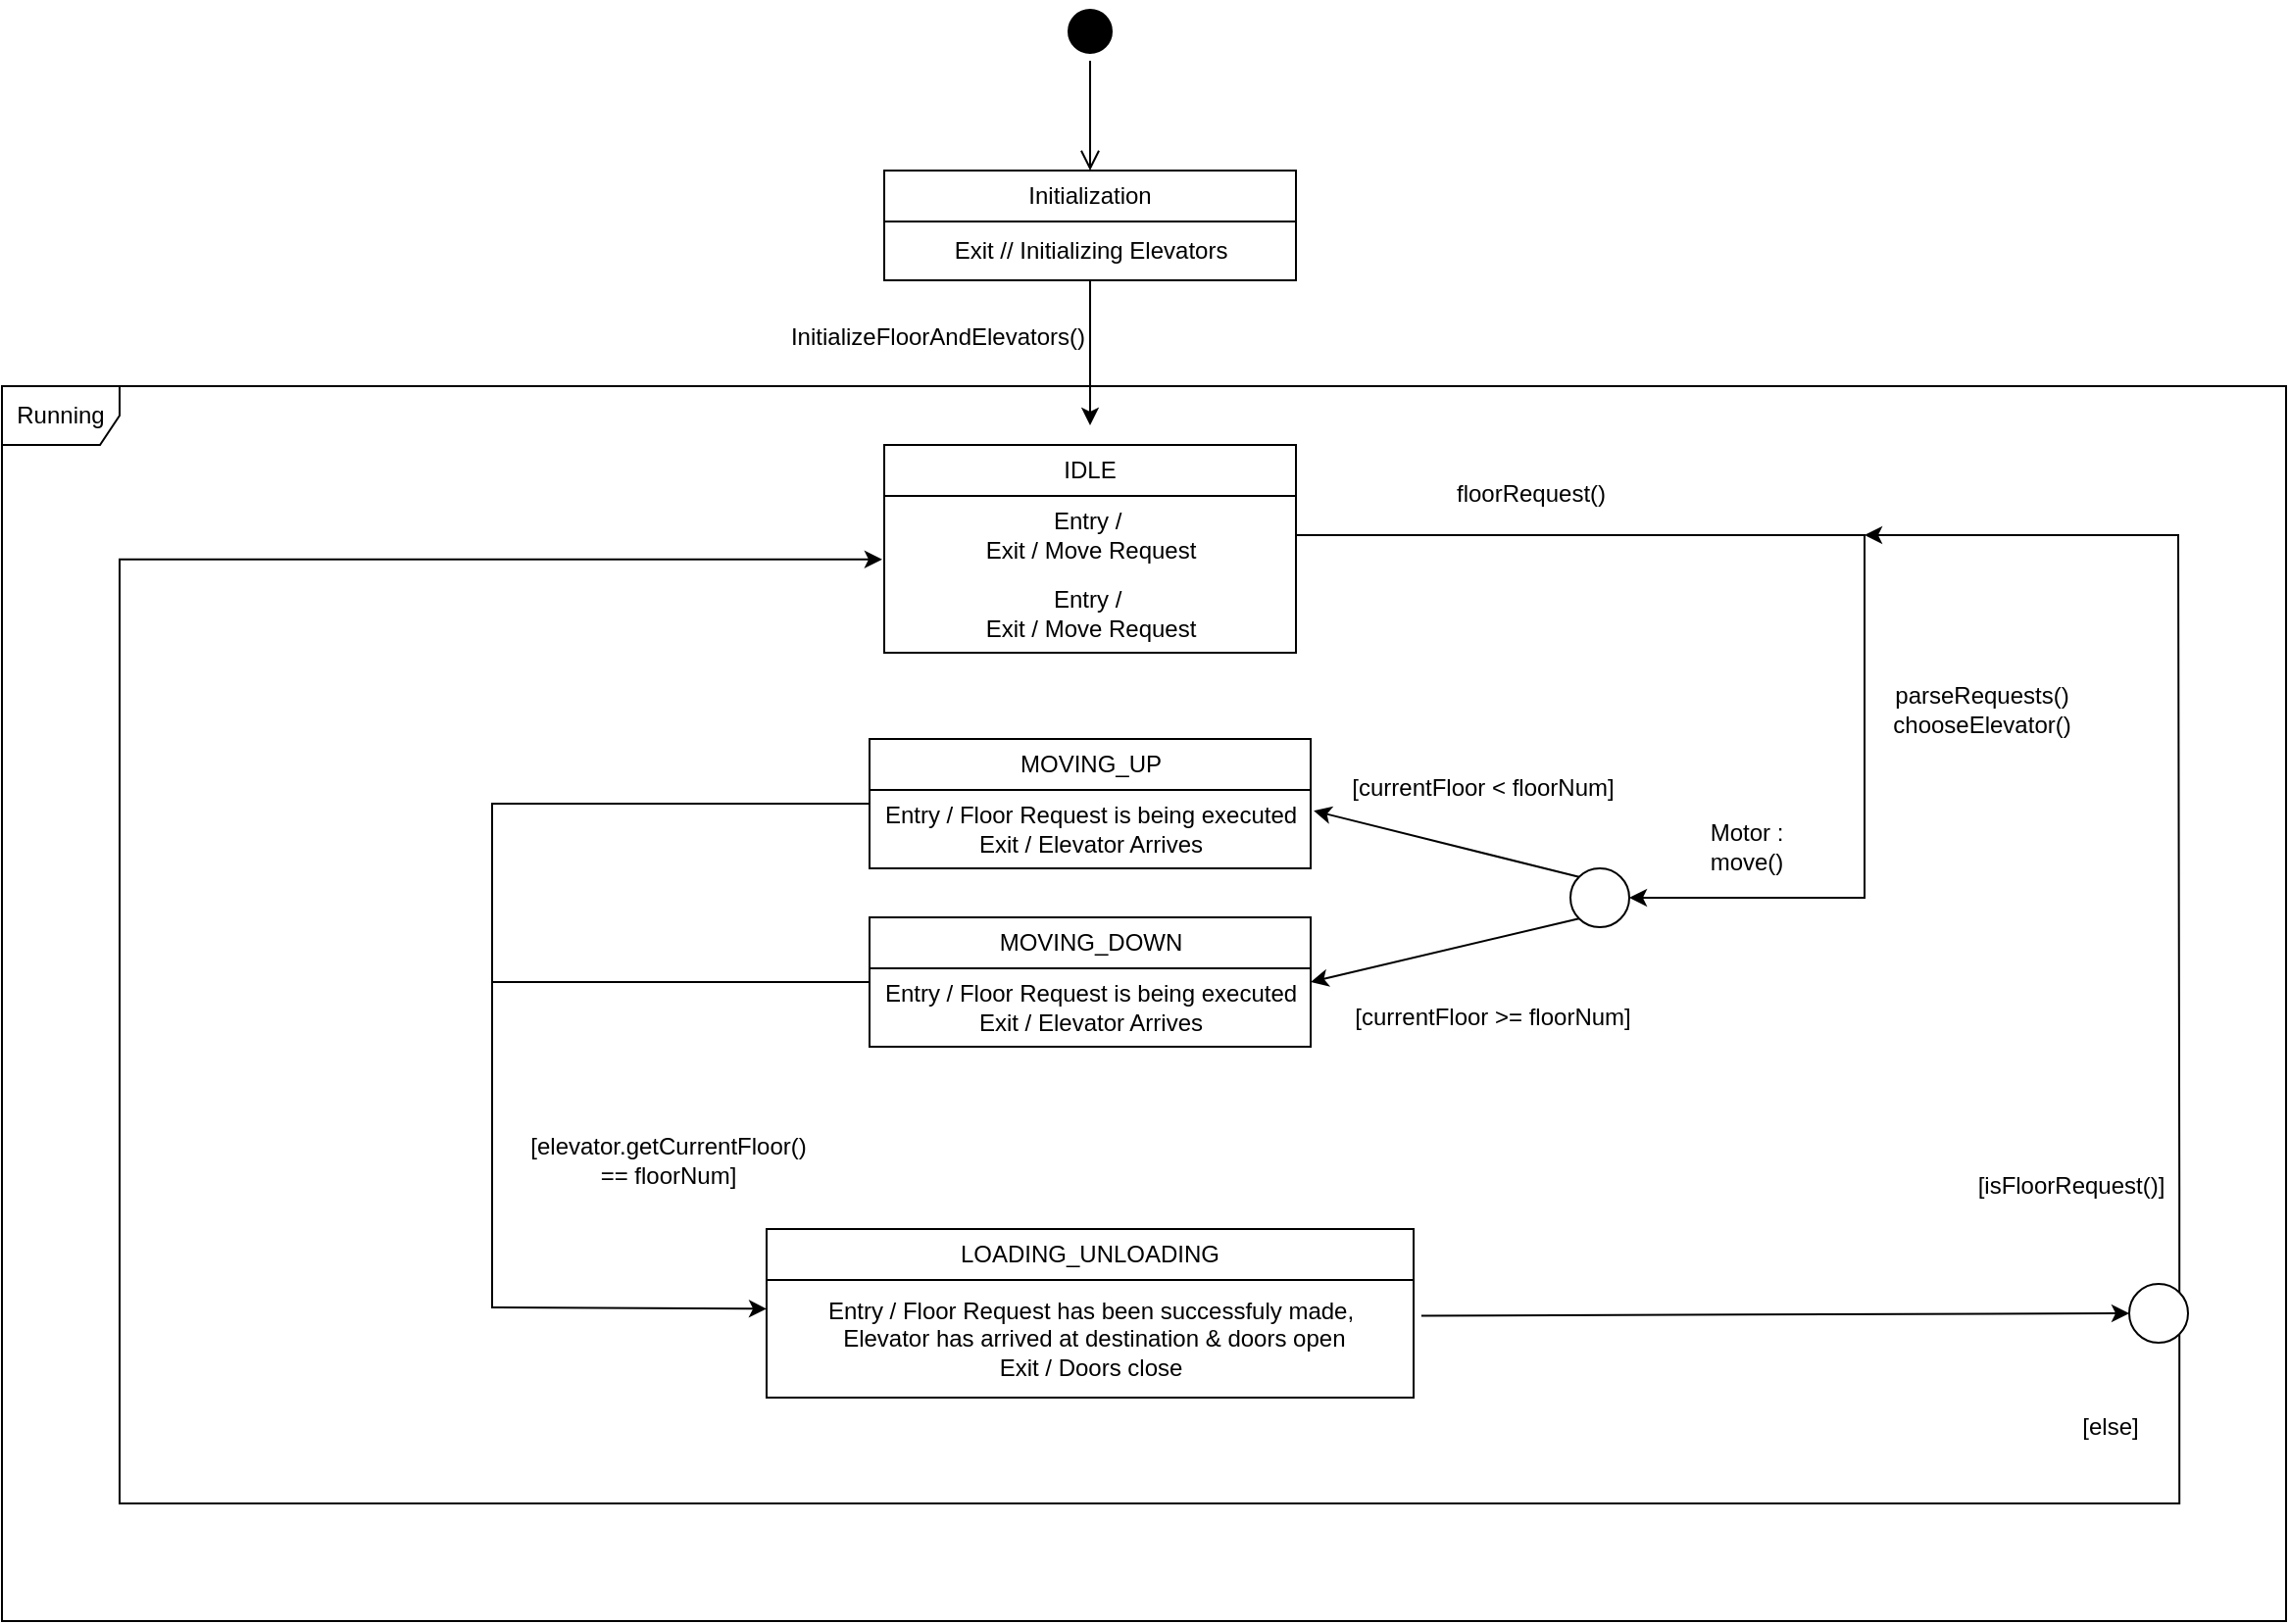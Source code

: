 <mxfile version="24.1.0" type="device">
  <diagram name="Page-1" id="PvMmBn6i1ijl0CdpWlQL">
    <mxGraphModel dx="2130" dy="1844" grid="1" gridSize="10" guides="1" tooltips="1" connect="1" arrows="1" fold="1" page="1" pageScale="1" pageWidth="850" pageHeight="1100" math="0" shadow="0">
      <root>
        <mxCell id="0" />
        <mxCell id="1" parent="0" />
        <mxCell id="htWQr3QKB11t6zbesEdf-1" value="IDLE" style="swimlane;fontStyle=0;childLayout=stackLayout;horizontal=1;startSize=26;fillColor=none;horizontalStack=0;resizeParent=1;resizeParentMax=0;resizeLast=0;collapsible=1;marginBottom=0;whiteSpace=wrap;html=1;" parent="1" vertex="1">
          <mxGeometry x="-210" y="160" width="210" height="106" as="geometry" />
        </mxCell>
        <mxCell id="htWQr3QKB11t6zbesEdf-2" value="Entry /&amp;nbsp;&lt;br&gt;Exit / Move Request" style="text;html=1;align=center;verticalAlign=middle;resizable=0;points=[];autosize=1;strokeColor=none;fillColor=none;" parent="htWQr3QKB11t6zbesEdf-1" vertex="1">
          <mxGeometry y="26" width="210" height="40" as="geometry" />
        </mxCell>
        <mxCell id="htWQr3QKB11t6zbesEdf-50" value="Entry /&amp;nbsp;&lt;br&gt;Exit / Move Request" style="text;html=1;align=center;verticalAlign=middle;resizable=0;points=[];autosize=1;strokeColor=none;fillColor=none;" parent="htWQr3QKB11t6zbesEdf-1" vertex="1">
          <mxGeometry y="66" width="210" height="40" as="geometry" />
        </mxCell>
        <mxCell id="d21psSxY8Zwg0yVvmTkS-30" style="rounded=0;orthogonalLoop=1;jettySize=auto;html=1;exitX=1.012;exitY=0.304;exitDx=0;exitDy=0;entryX=0;entryY=0.5;entryDx=0;entryDy=0;exitPerimeter=0;" parent="1" source="htWQr3QKB11t6zbesEdf-30" target="d21psSxY8Zwg0yVvmTkS-28" edge="1">
          <mxGeometry relative="1" as="geometry">
            <mxPoint x="260" y="603" as="sourcePoint" />
          </mxGeometry>
        </mxCell>
        <mxCell id="htWQr3QKB11t6zbesEdf-11" value="LOADING_UNLOADING" style="swimlane;fontStyle=0;childLayout=stackLayout;horizontal=1;startSize=26;fillColor=none;horizontalStack=0;resizeParent=1;resizeParentMax=0;resizeLast=0;collapsible=1;marginBottom=0;whiteSpace=wrap;html=1;" parent="1" vertex="1">
          <mxGeometry x="-270" y="560" width="330" height="86" as="geometry" />
        </mxCell>
        <mxCell id="htWQr3QKB11t6zbesEdf-30" value="Entry / Floor Request has been successfuly made,&lt;br style=&quot;border-color: var(--border-color);&quot;&gt;&amp;nbsp;Elevator has arrived at destination &amp;amp; doors open&lt;br style=&quot;border-color: var(--border-color);&quot;&gt;Exit / Doors close" style="text;html=1;align=center;verticalAlign=middle;resizable=0;points=[];autosize=1;strokeColor=none;fillColor=none;" parent="htWQr3QKB11t6zbesEdf-11" vertex="1">
          <mxGeometry y="26" width="330" height="60" as="geometry" />
        </mxCell>
        <mxCell id="d21psSxY8Zwg0yVvmTkS-23" style="rounded=0;orthogonalLoop=1;jettySize=auto;html=1;exitX=0;exitY=0.5;exitDx=0;exitDy=0;endArrow=none;endFill=0;" parent="1" source="htWQr3QKB11t6zbesEdf-13" edge="1">
          <mxGeometry relative="1" as="geometry">
            <mxPoint x="-410" y="440" as="targetPoint" />
            <Array as="points">
              <mxPoint x="-410" y="343" />
            </Array>
          </mxGeometry>
        </mxCell>
        <mxCell id="htWQr3QKB11t6zbesEdf-13" value="MOVING_UP" style="swimlane;fontStyle=0;childLayout=stackLayout;horizontal=1;startSize=26;fillColor=none;horizontalStack=0;resizeParent=1;resizeParentMax=0;resizeLast=0;collapsible=1;marginBottom=0;whiteSpace=wrap;html=1;" parent="1" vertex="1">
          <mxGeometry x="-217.5" y="310" width="225" height="66" as="geometry" />
        </mxCell>
        <mxCell id="htWQr3QKB11t6zbesEdf-14" value="Entry / Floor Request is being executed&lt;br&gt;Exit / Elevator Arrives" style="text;html=1;align=center;verticalAlign=middle;resizable=0;points=[];autosize=1;strokeColor=none;fillColor=none;" parent="htWQr3QKB11t6zbesEdf-13" vertex="1">
          <mxGeometry y="26" width="225" height="40" as="geometry" />
        </mxCell>
        <mxCell id="htWQr3QKB11t6zbesEdf-15" style="edgeStyle=orthogonalEdgeStyle;rounded=0;orthogonalLoop=1;jettySize=auto;html=1;entryX=1;entryY=0.5;entryDx=0;entryDy=0;" parent="1" source="htWQr3QKB11t6zbesEdf-2" target="d21psSxY8Zwg0yVvmTkS-14" edge="1">
          <mxGeometry relative="1" as="geometry">
            <mxPoint x="230" y="206" as="targetPoint" />
            <Array as="points">
              <mxPoint x="290" y="206" />
              <mxPoint x="290" y="391" />
            </Array>
          </mxGeometry>
        </mxCell>
        <mxCell id="htWQr3QKB11t6zbesEdf-41" value="floorRequest()" style="text;html=1;strokeColor=none;fillColor=none;align=center;verticalAlign=middle;whiteSpace=wrap;rounded=0;" parent="1" vertex="1">
          <mxGeometry x="90" y="170" width="60" height="30" as="geometry" />
        </mxCell>
        <mxCell id="htWQr3QKB11t6zbesEdf-42" value="parseRequests() chooseElevator()" style="text;html=1;strokeColor=none;fillColor=none;align=center;verticalAlign=middle;whiteSpace=wrap;rounded=0;" parent="1" vertex="1">
          <mxGeometry x="320" y="280" width="60" height="30" as="geometry" />
        </mxCell>
        <mxCell id="htWQr3QKB11t6zbesEdf-43" value="Motor : move()" style="text;html=1;strokeColor=none;fillColor=none;align=center;verticalAlign=middle;whiteSpace=wrap;rounded=0;" parent="1" vertex="1">
          <mxGeometry x="200" y="350" width="60" height="30" as="geometry" />
        </mxCell>
        <mxCell id="htWQr3QKB11t6zbesEdf-44" value="[elevator.getCurrentFloor() == floorNum]" style="text;html=1;strokeColor=none;fillColor=none;align=center;verticalAlign=middle;whiteSpace=wrap;rounded=0;" parent="1" vertex="1">
          <mxGeometry x="-380" y="510" width="120" height="30" as="geometry" />
        </mxCell>
        <mxCell id="htWQr3QKB11t6zbesEdf-52" value="Initialization" style="swimlane;fontStyle=0;childLayout=stackLayout;horizontal=1;startSize=26;fillColor=none;horizontalStack=0;resizeParent=1;resizeParentMax=0;resizeLast=0;collapsible=1;marginBottom=0;whiteSpace=wrap;html=1;" parent="1" vertex="1">
          <mxGeometry x="-210" y="20" width="210" height="56" as="geometry" />
        </mxCell>
        <mxCell id="htWQr3QKB11t6zbesEdf-53" value="Exit // Initializing Elevators" style="text;html=1;align=center;verticalAlign=middle;resizable=0;points=[];autosize=1;strokeColor=none;fillColor=none;" parent="htWQr3QKB11t6zbesEdf-52" vertex="1">
          <mxGeometry y="26" width="210" height="30" as="geometry" />
        </mxCell>
        <mxCell id="htWQr3QKB11t6zbesEdf-55" style="edgeStyle=orthogonalEdgeStyle;rounded=0;orthogonalLoop=1;jettySize=auto;html=1;" parent="1" source="htWQr3QKB11t6zbesEdf-53" edge="1">
          <mxGeometry relative="1" as="geometry">
            <mxPoint x="-105" y="150" as="targetPoint" />
          </mxGeometry>
        </mxCell>
        <mxCell id="htWQr3QKB11t6zbesEdf-56" value="&lt;div style=&quot;color: rgb(204, 204, 204); background-color: rgb(31, 31, 31); font-family: Consolas, &amp;quot;Courier New&amp;quot;, monospace; font-size: 14px; line-height: 19px;&quot;&gt;&lt;br&gt;&lt;/div&gt;" style="text;html=1;align=center;verticalAlign=middle;whiteSpace=wrap;rounded=0;" parent="1" vertex="1">
          <mxGeometry x="20" y="90" width="60" height="30" as="geometry" />
        </mxCell>
        <mxCell id="htWQr3QKB11t6zbesEdf-57" value="InitializeFloorAndElevators()" style="text;html=1;strokeColor=none;fillColor=none;align=center;verticalAlign=middle;whiteSpace=wrap;rounded=0;" parent="1" vertex="1">
          <mxGeometry x="-235" y="85" width="105" height="40" as="geometry" />
        </mxCell>
        <mxCell id="zfVeeJ4_6bXh-RXef8P0-2" value="Running" style="shape=umlFrame;whiteSpace=wrap;html=1;pointerEvents=0;" parent="1" vertex="1">
          <mxGeometry x="-660" y="130" width="1165" height="630" as="geometry" />
        </mxCell>
        <mxCell id="d21psSxY8Zwg0yVvmTkS-1" value="" style="ellipse;html=1;shape=startState;fillColor=#000000;strokeColor=#000000;" parent="1" vertex="1">
          <mxGeometry x="-120" y="-66" width="30" height="30" as="geometry" />
        </mxCell>
        <mxCell id="d21psSxY8Zwg0yVvmTkS-2" value="" style="edgeStyle=orthogonalEdgeStyle;html=1;verticalAlign=bottom;endArrow=open;endSize=8;strokeColor=#000000;rounded=0;entryX=0.5;entryY=0;entryDx=0;entryDy=0;" parent="1" source="d21psSxY8Zwg0yVvmTkS-1" target="htWQr3QKB11t6zbesEdf-52" edge="1">
          <mxGeometry relative="1" as="geometry">
            <mxPoint x="-95" y="24" as="targetPoint" />
          </mxGeometry>
        </mxCell>
        <mxCell id="d21psSxY8Zwg0yVvmTkS-24" style="rounded=0;orthogonalLoop=1;jettySize=auto;html=1;exitX=0;exitY=0.5;exitDx=0;exitDy=0;entryX=0;entryY=0.245;entryDx=0;entryDy=0;entryPerimeter=0;" parent="1" source="d21psSxY8Zwg0yVvmTkS-12" target="htWQr3QKB11t6zbesEdf-30" edge="1">
          <mxGeometry relative="1" as="geometry">
            <mxPoint x="-340" y="406" as="targetPoint" />
            <Array as="points">
              <mxPoint x="-410" y="434" />
              <mxPoint x="-410" y="600" />
            </Array>
          </mxGeometry>
        </mxCell>
        <mxCell id="d21psSxY8Zwg0yVvmTkS-12" value="MOVING_DOWN" style="swimlane;fontStyle=0;childLayout=stackLayout;horizontal=1;startSize=26;fillColor=none;horizontalStack=0;resizeParent=1;resizeParentMax=0;resizeLast=0;collapsible=1;marginBottom=0;whiteSpace=wrap;html=1;" parent="1" vertex="1">
          <mxGeometry x="-217.5" y="401" width="225" height="66" as="geometry" />
        </mxCell>
        <mxCell id="d21psSxY8Zwg0yVvmTkS-13" value="Entry / Floor Request is being executed&lt;br&gt;Exit / Elevator Arrives" style="text;html=1;align=center;verticalAlign=middle;resizable=0;points=[];autosize=1;strokeColor=none;fillColor=none;" parent="d21psSxY8Zwg0yVvmTkS-12" vertex="1">
          <mxGeometry y="26" width="225" height="40" as="geometry" />
        </mxCell>
        <mxCell id="d21psSxY8Zwg0yVvmTkS-18" style="rounded=0;orthogonalLoop=1;jettySize=auto;html=1;exitX=0;exitY=1;exitDx=0;exitDy=0;entryX=1;entryY=0.5;entryDx=0;entryDy=0;" parent="1" source="d21psSxY8Zwg0yVvmTkS-14" target="d21psSxY8Zwg0yVvmTkS-12" edge="1">
          <mxGeometry relative="1" as="geometry" />
        </mxCell>
        <mxCell id="d21psSxY8Zwg0yVvmTkS-14" value="" style="ellipse;whiteSpace=wrap;html=1;aspect=fixed;" parent="1" vertex="1">
          <mxGeometry x="140" y="376" width="30" height="30" as="geometry" />
        </mxCell>
        <mxCell id="d21psSxY8Zwg0yVvmTkS-16" style="rounded=0;orthogonalLoop=1;jettySize=auto;html=1;exitX=0;exitY=0;exitDx=0;exitDy=0;entryX=1.007;entryY=0.266;entryDx=0;entryDy=0;entryPerimeter=0;" parent="1" source="d21psSxY8Zwg0yVvmTkS-14" target="htWQr3QKB11t6zbesEdf-14" edge="1">
          <mxGeometry relative="1" as="geometry" />
        </mxCell>
        <mxCell id="d21psSxY8Zwg0yVvmTkS-19" value="[currentFloor &amp;lt; floorNum]" style="text;html=1;align=center;verticalAlign=middle;resizable=0;points=[];autosize=1;strokeColor=none;fillColor=none;" parent="1" vertex="1">
          <mxGeometry x="15" y="320" width="160" height="30" as="geometry" />
        </mxCell>
        <mxCell id="d21psSxY8Zwg0yVvmTkS-20" value="[currentFloor &amp;gt;= floorNum]" style="text;html=1;align=center;verticalAlign=middle;resizable=0;points=[];autosize=1;strokeColor=none;fillColor=none;" parent="1" vertex="1">
          <mxGeometry x="15" y="437" width="170" height="30" as="geometry" />
        </mxCell>
        <mxCell id="d21psSxY8Zwg0yVvmTkS-31" style="edgeStyle=orthogonalEdgeStyle;rounded=0;orthogonalLoop=1;jettySize=auto;html=1;exitX=1;exitY=0;exitDx=0;exitDy=0;" parent="1" source="d21psSxY8Zwg0yVvmTkS-28" edge="1">
          <mxGeometry relative="1" as="geometry">
            <Array as="points">
              <mxPoint x="451" y="539" />
              <mxPoint x="450" y="206" />
            </Array>
            <mxPoint x="290" y="206" as="targetPoint" />
          </mxGeometry>
        </mxCell>
        <mxCell id="d21psSxY8Zwg0yVvmTkS-28" value="" style="ellipse;whiteSpace=wrap;html=1;aspect=fixed;" parent="1" vertex="1">
          <mxGeometry x="425" y="588" width="30" height="30" as="geometry" />
        </mxCell>
        <mxCell id="d21psSxY8Zwg0yVvmTkS-33" style="edgeStyle=orthogonalEdgeStyle;rounded=0;orthogonalLoop=1;jettySize=auto;html=1;exitX=1;exitY=1;exitDx=0;exitDy=0;entryX=-0.005;entryY=0.81;entryDx=0;entryDy=0;entryPerimeter=0;" parent="1" source="d21psSxY8Zwg0yVvmTkS-28" target="htWQr3QKB11t6zbesEdf-2" edge="1">
          <mxGeometry relative="1" as="geometry">
            <Array as="points">
              <mxPoint x="451" y="700" />
              <mxPoint x="-600" y="700" />
              <mxPoint x="-600" y="218" />
            </Array>
          </mxGeometry>
        </mxCell>
        <mxCell id="d21psSxY8Zwg0yVvmTkS-34" value="[isFloorRequest()]" style="text;html=1;align=center;verticalAlign=middle;resizable=0;points=[];autosize=1;strokeColor=none;fillColor=none;" parent="1" vertex="1">
          <mxGeometry x="335" y="523" width="120" height="30" as="geometry" />
        </mxCell>
        <mxCell id="d21psSxY8Zwg0yVvmTkS-35" value="[else]" style="text;html=1;align=center;verticalAlign=middle;resizable=0;points=[];autosize=1;strokeColor=none;fillColor=none;" parent="1" vertex="1">
          <mxGeometry x="390" y="646" width="50" height="30" as="geometry" />
        </mxCell>
      </root>
    </mxGraphModel>
  </diagram>
</mxfile>
